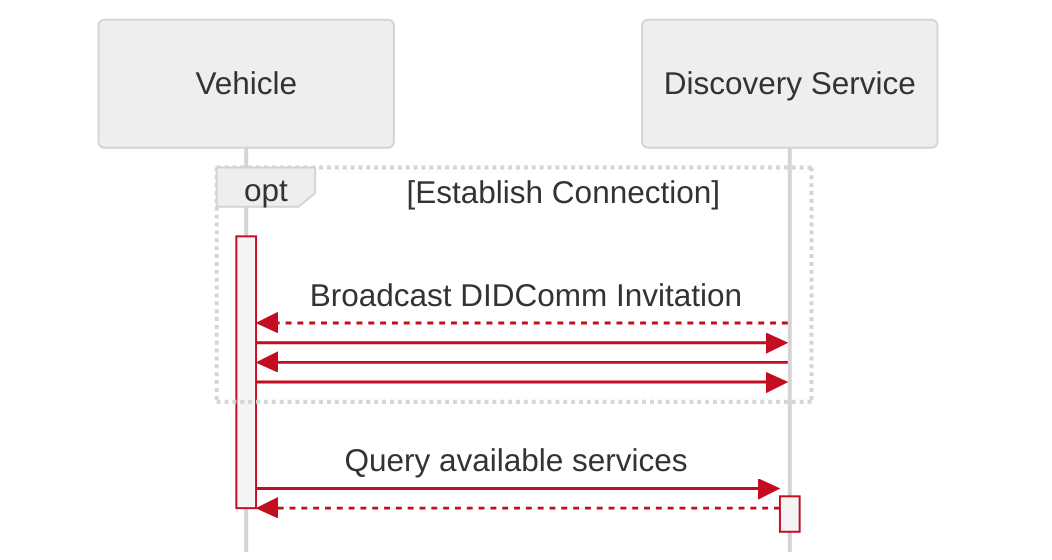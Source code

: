 ---
config:
  mirrorActors: false
---
%%{init: {
  "theme": "neutral",
  "themeVariables": {
    "xactorTextColor": "#C40D20",
    "signalColor": "#C40D20",
    "xsignalTextColor": "#C40D20",
    "activationBorderColor": "#C40D20"
  }
}}%%
sequenceDiagram
    participant car as Vehicle
    participant discovery as Discovery Service

    opt Establish Connection
        activate car
        discovery-->>car: Broadcast DIDComm Invitation
        car->>discovery: 
        discovery->>car: 
        car->>discovery: 
    end

    car->>+discovery: Query available services
    discovery-->>-car: 

    deactivate car